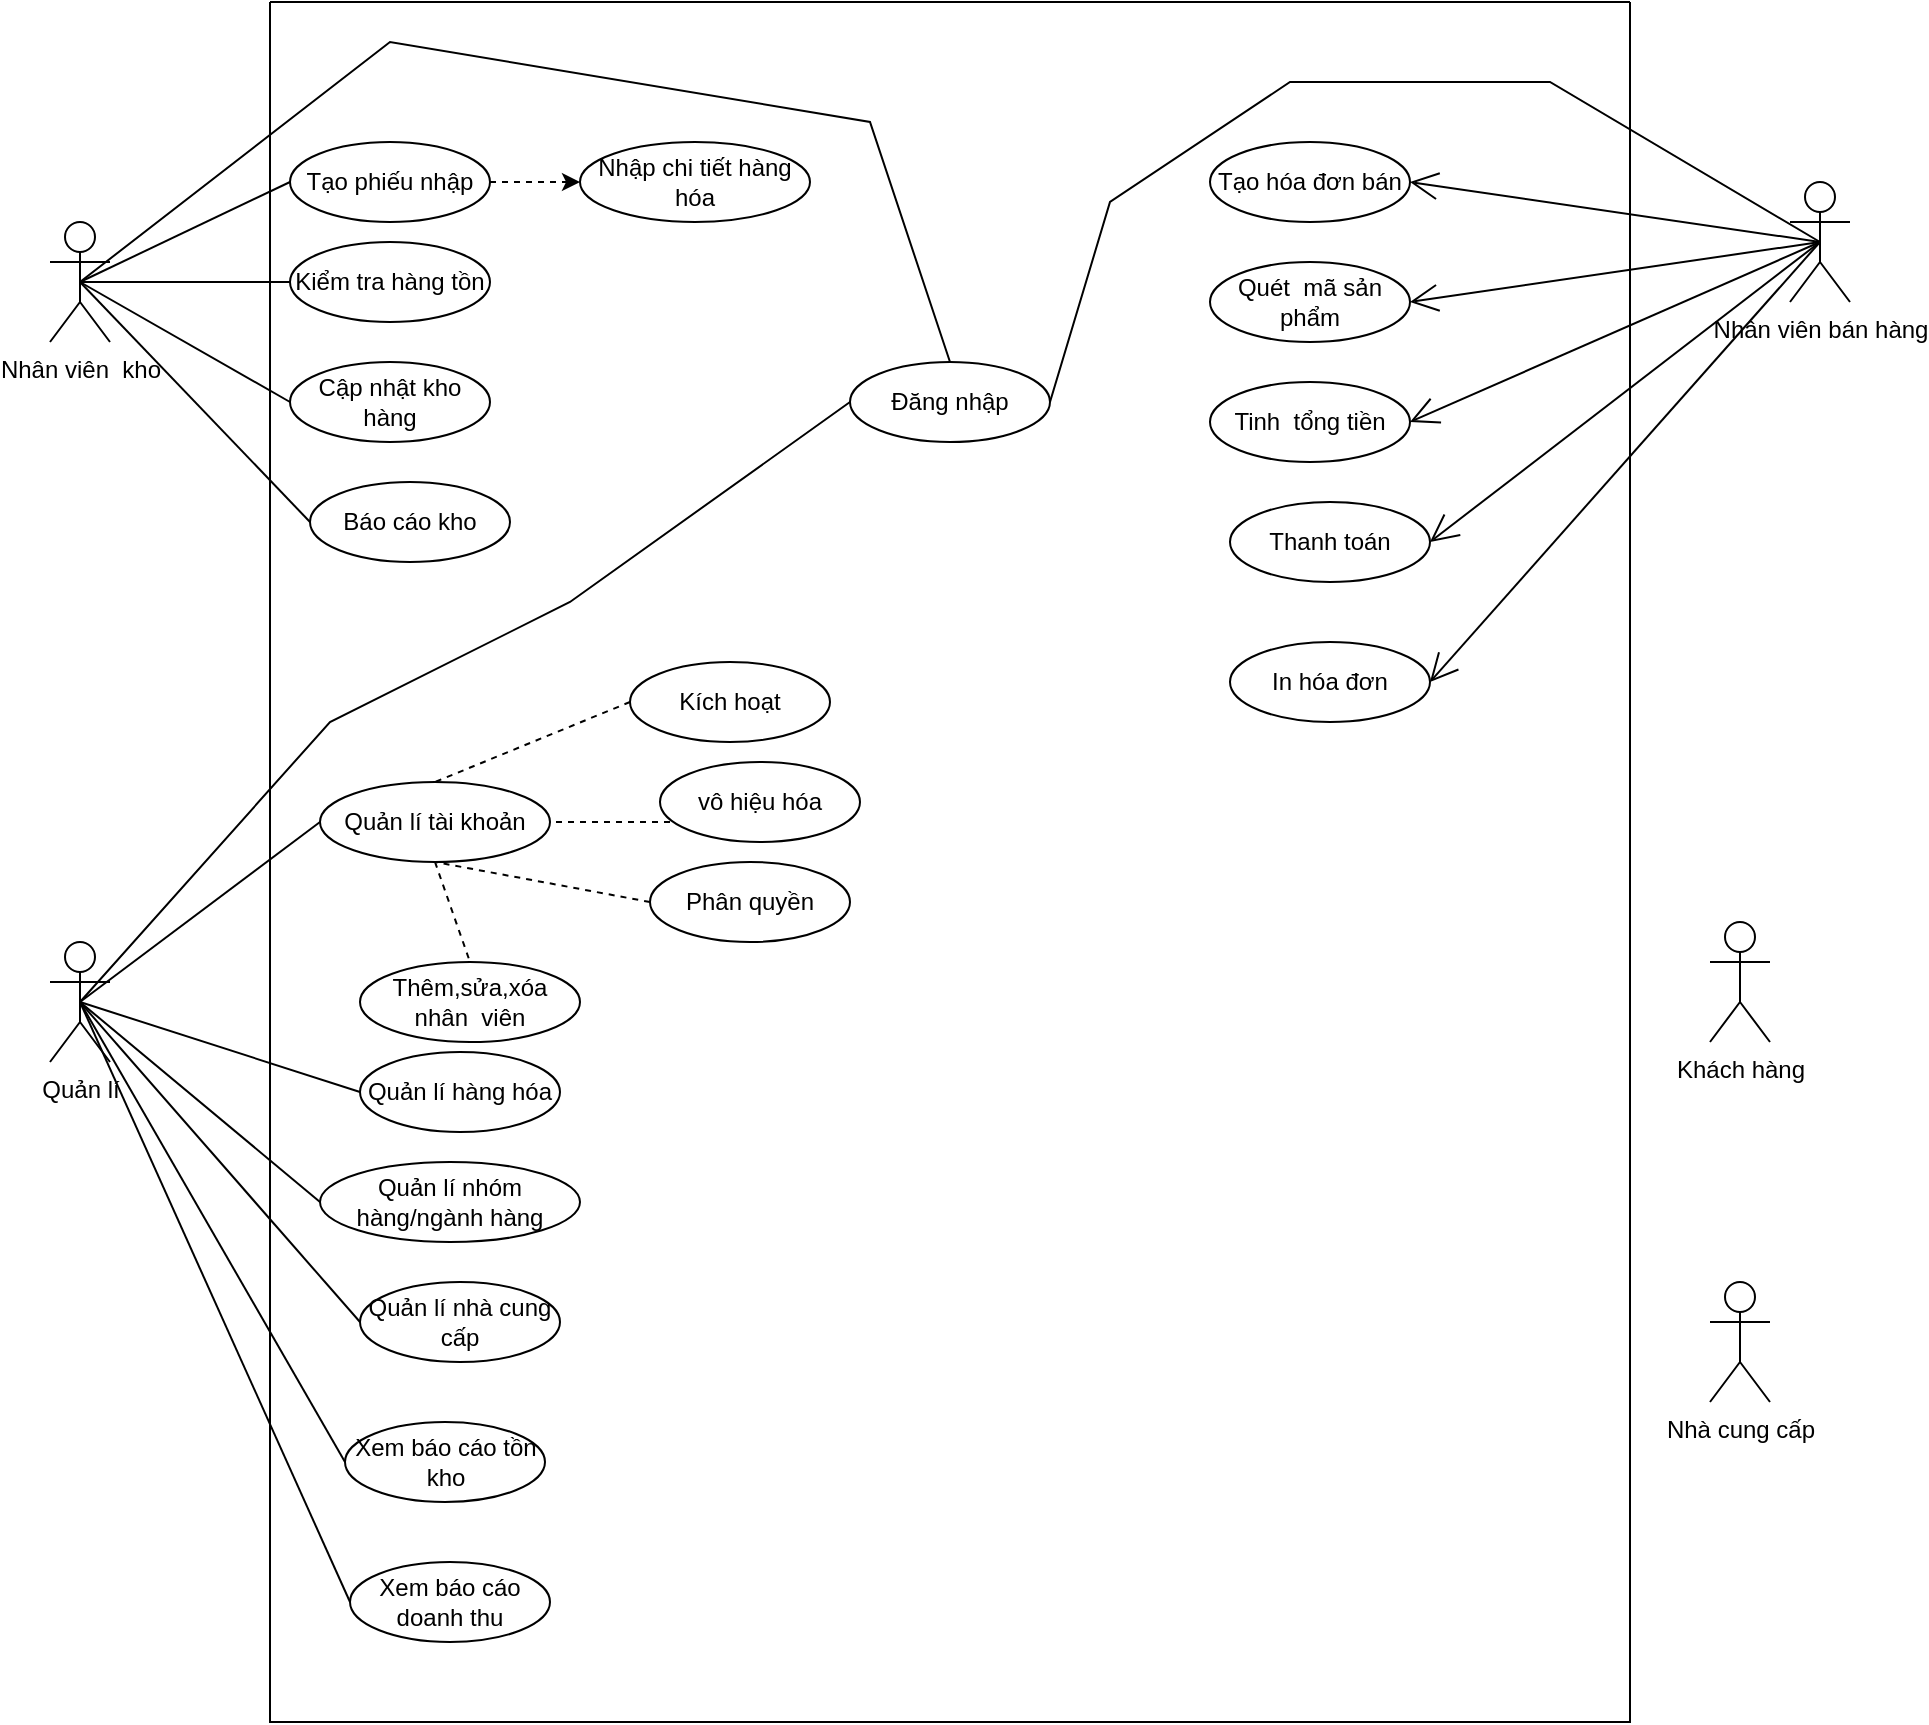 <mxfile version="26.2.9">
  <diagram name="Page-1" id="aCjut0w4raxFcOA5TNpp">
    <mxGraphModel dx="960" dy="1721" grid="1" gridSize="10" guides="1" tooltips="1" connect="1" arrows="1" fold="1" page="1" pageScale="1" pageWidth="827" pageHeight="1169" math="0" shadow="0">
      <root>
        <mxCell id="0" />
        <mxCell id="1" parent="0" />
        <mxCell id="84PaPSI5aTJwHKwBoPMj-1" value="Nhân viên&amp;nbsp; kho" style="shape=umlActor;verticalLabelPosition=bottom;verticalAlign=top;html=1;outlineConnect=0;" parent="1" vertex="1">
          <mxGeometry x="110" y="-10" width="30" height="60" as="geometry" />
        </mxCell>
        <mxCell id="84PaPSI5aTJwHKwBoPMj-3" value="" style="swimlane;startSize=0;" parent="1" vertex="1">
          <mxGeometry x="220" y="-120" width="680" height="860" as="geometry" />
        </mxCell>
        <mxCell id="84PaPSI5aTJwHKwBoPMj-16" value="Cập nhật kho hàng" style="ellipse;whiteSpace=wrap;html=1;align=center;" parent="84PaPSI5aTJwHKwBoPMj-3" vertex="1">
          <mxGeometry x="10" y="180" width="100" height="40" as="geometry" />
        </mxCell>
        <mxCell id="84PaPSI5aTJwHKwBoPMj-28" style="edgeStyle=orthogonalEdgeStyle;rounded=0;orthogonalLoop=1;jettySize=auto;html=1;exitX=1;exitY=0.5;exitDx=0;exitDy=0;entryX=0;entryY=0.5;entryDx=0;entryDy=0;dashed=1;" parent="84PaPSI5aTJwHKwBoPMj-3" source="84PaPSI5aTJwHKwBoPMj-17" target="84PaPSI5aTJwHKwBoPMj-18" edge="1">
          <mxGeometry relative="1" as="geometry" />
        </mxCell>
        <mxCell id="84PaPSI5aTJwHKwBoPMj-17" value="Tạo phiếu nhập" style="ellipse;whiteSpace=wrap;html=1;align=center;" parent="84PaPSI5aTJwHKwBoPMj-3" vertex="1">
          <mxGeometry x="10" y="70" width="100" height="40" as="geometry" />
        </mxCell>
        <mxCell id="84PaPSI5aTJwHKwBoPMj-18" value="Nhập chi tiết hàng hóa" style="ellipse;whiteSpace=wrap;html=1;align=center;" parent="84PaPSI5aTJwHKwBoPMj-3" vertex="1">
          <mxGeometry x="155" y="70" width="115" height="40" as="geometry" />
        </mxCell>
        <mxCell id="84PaPSI5aTJwHKwBoPMj-21" value="Kiểm tra hàng tồn" style="ellipse;whiteSpace=wrap;html=1;align=center;" parent="84PaPSI5aTJwHKwBoPMj-3" vertex="1">
          <mxGeometry x="10" y="120" width="100" height="40" as="geometry" />
        </mxCell>
        <mxCell id="84PaPSI5aTJwHKwBoPMj-22" value="Báo cáo kho" style="ellipse;whiteSpace=wrap;html=1;align=center;" parent="84PaPSI5aTJwHKwBoPMj-3" vertex="1">
          <mxGeometry x="20" y="240" width="100" height="40" as="geometry" />
        </mxCell>
        <mxCell id="84PaPSI5aTJwHKwBoPMj-33" value="Thêm,sửa,xóa nhân&amp;nbsp; viên" style="ellipse;whiteSpace=wrap;html=1;align=center;" parent="84PaPSI5aTJwHKwBoPMj-3" vertex="1">
          <mxGeometry x="45" y="480" width="110" height="40" as="geometry" />
        </mxCell>
        <mxCell id="84PaPSI5aTJwHKwBoPMj-36" value="Quản lí tài khoản" style="ellipse;whiteSpace=wrap;html=1;align=center;" parent="84PaPSI5aTJwHKwBoPMj-3" vertex="1">
          <mxGeometry x="25" y="390" width="115" height="40" as="geometry" />
        </mxCell>
        <mxCell id="84PaPSI5aTJwHKwBoPMj-37" value="Quản lí hàng hóa" style="ellipse;whiteSpace=wrap;html=1;align=center;" parent="84PaPSI5aTJwHKwBoPMj-3" vertex="1">
          <mxGeometry x="45" y="525" width="100" height="40" as="geometry" />
        </mxCell>
        <mxCell id="84PaPSI5aTJwHKwBoPMj-38" value="Quản lí nhóm hàng/ngành hàng" style="ellipse;whiteSpace=wrap;html=1;align=center;" parent="84PaPSI5aTJwHKwBoPMj-3" vertex="1">
          <mxGeometry x="25" y="580" width="130" height="40" as="geometry" />
        </mxCell>
        <mxCell id="84PaPSI5aTJwHKwBoPMj-39" value="Quản lí nhà cung cấp" style="ellipse;whiteSpace=wrap;html=1;align=center;" parent="84PaPSI5aTJwHKwBoPMj-3" vertex="1">
          <mxGeometry x="45" y="640" width="100" height="40" as="geometry" />
        </mxCell>
        <mxCell id="84PaPSI5aTJwHKwBoPMj-40" value="Xem báo cáo tồn kho" style="ellipse;whiteSpace=wrap;html=1;align=center;" parent="84PaPSI5aTJwHKwBoPMj-3" vertex="1">
          <mxGeometry x="37.5" y="710" width="100" height="40" as="geometry" />
        </mxCell>
        <mxCell id="84PaPSI5aTJwHKwBoPMj-48" value="Xem báo cáo doanh thu" style="ellipse;whiteSpace=wrap;html=1;align=center;" parent="84PaPSI5aTJwHKwBoPMj-3" vertex="1">
          <mxGeometry x="40" y="780" width="100" height="40" as="geometry" />
        </mxCell>
        <mxCell id="84PaPSI5aTJwHKwBoPMj-50" value="Kích hoạt" style="ellipse;whiteSpace=wrap;html=1;align=center;" parent="84PaPSI5aTJwHKwBoPMj-3" vertex="1">
          <mxGeometry x="180" y="330" width="100" height="40" as="geometry" />
        </mxCell>
        <mxCell id="84PaPSI5aTJwHKwBoPMj-51" value="vô hiệu hóa" style="ellipse;whiteSpace=wrap;html=1;align=center;" parent="84PaPSI5aTJwHKwBoPMj-3" vertex="1">
          <mxGeometry x="195" y="380" width="100" height="40" as="geometry" />
        </mxCell>
        <mxCell id="84PaPSI5aTJwHKwBoPMj-52" value="Phân quyền" style="ellipse;whiteSpace=wrap;html=1;align=center;" parent="84PaPSI5aTJwHKwBoPMj-3" vertex="1">
          <mxGeometry x="190" y="430" width="100" height="40" as="geometry" />
        </mxCell>
        <mxCell id="84PaPSI5aTJwHKwBoPMj-55" value="" style="endArrow=none;endFill=0;endSize=12;html=1;rounded=0;exitX=0;exitY=0.5;exitDx=0;exitDy=0;entryX=1;entryY=0.5;entryDx=0;entryDy=0;startFill=0;dashed=1;" parent="84PaPSI5aTJwHKwBoPMj-3" target="84PaPSI5aTJwHKwBoPMj-36" edge="1">
          <mxGeometry width="160" relative="1" as="geometry">
            <mxPoint x="200" y="410" as="sourcePoint" />
            <mxPoint x="300" y="425" as="targetPoint" />
          </mxGeometry>
        </mxCell>
        <mxCell id="84PaPSI5aTJwHKwBoPMj-57" value="Tạo hóa đơn bán" style="ellipse;whiteSpace=wrap;html=1;align=center;" parent="84PaPSI5aTJwHKwBoPMj-3" vertex="1">
          <mxGeometry x="470" y="70" width="100" height="40" as="geometry" />
        </mxCell>
        <mxCell id="84PaPSI5aTJwHKwBoPMj-58" value="Quét&amp;nbsp; mã sản phẩm" style="ellipse;whiteSpace=wrap;html=1;align=center;" parent="84PaPSI5aTJwHKwBoPMj-3" vertex="1">
          <mxGeometry x="470" y="130" width="100" height="40" as="geometry" />
        </mxCell>
        <mxCell id="84PaPSI5aTJwHKwBoPMj-59" value="Tinh&amp;nbsp; tổng tiền" style="ellipse;whiteSpace=wrap;html=1;align=center;" parent="84PaPSI5aTJwHKwBoPMj-3" vertex="1">
          <mxGeometry x="470" y="190" width="100" height="40" as="geometry" />
        </mxCell>
        <mxCell id="84PaPSI5aTJwHKwBoPMj-60" value="Thanh toán" style="ellipse;whiteSpace=wrap;html=1;align=center;" parent="84PaPSI5aTJwHKwBoPMj-3" vertex="1">
          <mxGeometry x="480" y="250" width="100" height="40" as="geometry" />
        </mxCell>
        <mxCell id="84PaPSI5aTJwHKwBoPMj-61" value="In hóa đơn" style="ellipse;whiteSpace=wrap;html=1;align=center;" parent="84PaPSI5aTJwHKwBoPMj-3" vertex="1">
          <mxGeometry x="480" y="320" width="100" height="40" as="geometry" />
        </mxCell>
        <mxCell id="1fLkD347zhgeGTpue6qR-1" value="" style="endArrow=none;endFill=0;endSize=12;html=1;rounded=0;entryX=0.5;entryY=0;entryDx=0;entryDy=0;exitX=0;exitY=0.5;exitDx=0;exitDy=0;startFill=0;dashed=1;" edge="1" parent="84PaPSI5aTJwHKwBoPMj-3" source="84PaPSI5aTJwHKwBoPMj-50" target="84PaPSI5aTJwHKwBoPMj-36">
          <mxGeometry width="160" relative="1" as="geometry">
            <mxPoint x="200" y="370" as="sourcePoint" />
            <mxPoint x="320" y="675" as="targetPoint" />
          </mxGeometry>
        </mxCell>
        <mxCell id="1fLkD347zhgeGTpue6qR-2" value="" style="endArrow=none;endFill=0;endSize=12;html=1;rounded=0;exitX=0;exitY=0.5;exitDx=0;exitDy=0;entryX=0.5;entryY=1;entryDx=0;entryDy=0;startFill=0;dashed=1;" edge="1" parent="84PaPSI5aTJwHKwBoPMj-3" source="84PaPSI5aTJwHKwBoPMj-52" target="84PaPSI5aTJwHKwBoPMj-36">
          <mxGeometry width="160" relative="1" as="geometry">
            <mxPoint x="330" y="655" as="sourcePoint" />
            <mxPoint x="287" y="605" as="targetPoint" />
          </mxGeometry>
        </mxCell>
        <mxCell id="1fLkD347zhgeGTpue6qR-3" value="Đăng nhập" style="ellipse;whiteSpace=wrap;html=1;align=center;" vertex="1" parent="84PaPSI5aTJwHKwBoPMj-3">
          <mxGeometry x="290" y="180" width="100" height="40" as="geometry" />
        </mxCell>
        <mxCell id="1fLkD347zhgeGTpue6qR-7" value="" style="endArrow=none;endFill=1;endSize=12;html=1;rounded=0;exitX=0.5;exitY=1;exitDx=0;exitDy=0;entryX=0.5;entryY=0;entryDx=0;entryDy=0;startFill=0;dashed=1;" edge="1" parent="84PaPSI5aTJwHKwBoPMj-3" source="84PaPSI5aTJwHKwBoPMj-36" target="84PaPSI5aTJwHKwBoPMj-33">
          <mxGeometry width="160" relative="1" as="geometry">
            <mxPoint x="280" y="400" as="sourcePoint" />
            <mxPoint x="440" y="400" as="targetPoint" />
          </mxGeometry>
        </mxCell>
        <mxCell id="84PaPSI5aTJwHKwBoPMj-6" value="Nhân viên bán hàng" style="shape=umlActor;verticalLabelPosition=bottom;verticalAlign=top;html=1;outlineConnect=0;" parent="1" vertex="1">
          <mxGeometry x="980" y="-30" width="30" height="60" as="geometry" />
        </mxCell>
        <mxCell id="84PaPSI5aTJwHKwBoPMj-7" value="Quản lí" style="shape=umlActor;verticalLabelPosition=bottom;verticalAlign=top;html=1;outlineConnect=0;" parent="1" vertex="1">
          <mxGeometry x="110" y="350" width="30" height="60" as="geometry" />
        </mxCell>
        <mxCell id="84PaPSI5aTJwHKwBoPMj-8" value="Nhà cung cấp" style="shape=umlActor;verticalLabelPosition=bottom;verticalAlign=top;html=1;outlineConnect=0;" parent="1" vertex="1">
          <mxGeometry x="940" y="520" width="30" height="60" as="geometry" />
        </mxCell>
        <mxCell id="84PaPSI5aTJwHKwBoPMj-9" value="Khách hàng" style="shape=umlActor;verticalLabelPosition=bottom;verticalAlign=top;html=1;outlineConnect=0;" parent="1" vertex="1">
          <mxGeometry x="940" y="340" width="30" height="60" as="geometry" />
        </mxCell>
        <mxCell id="84PaPSI5aTJwHKwBoPMj-24" value="" style="endArrow=none;endFill=1;endSize=12;html=1;rounded=0;exitX=0.5;exitY=0.5;exitDx=0;exitDy=0;exitPerimeter=0;entryX=0;entryY=0.5;entryDx=0;entryDy=0;startFill=0;" parent="1" source="84PaPSI5aTJwHKwBoPMj-1" target="84PaPSI5aTJwHKwBoPMj-17" edge="1">
          <mxGeometry width="160" relative="1" as="geometry">
            <mxPoint x="410" y="60" as="sourcePoint" />
            <mxPoint x="570" y="60" as="targetPoint" />
          </mxGeometry>
        </mxCell>
        <mxCell id="84PaPSI5aTJwHKwBoPMj-26" value="" style="endArrow=none;endFill=1;endSize=12;html=1;rounded=0;exitX=0.5;exitY=0.5;exitDx=0;exitDy=0;exitPerimeter=0;entryX=0;entryY=0.5;entryDx=0;entryDy=0;startFill=0;" parent="1" source="84PaPSI5aTJwHKwBoPMj-1" target="84PaPSI5aTJwHKwBoPMj-16" edge="1">
          <mxGeometry width="160" relative="1" as="geometry">
            <mxPoint x="410" y="60" as="sourcePoint" />
            <mxPoint x="570" y="60" as="targetPoint" />
          </mxGeometry>
        </mxCell>
        <mxCell id="84PaPSI5aTJwHKwBoPMj-27" value="" style="endArrow=none;endFill=1;endSize=12;html=1;rounded=0;exitX=0.5;exitY=0.5;exitDx=0;exitDy=0;exitPerimeter=0;entryX=0;entryY=0.5;entryDx=0;entryDy=0;startFill=0;" parent="1" source="84PaPSI5aTJwHKwBoPMj-1" target="84PaPSI5aTJwHKwBoPMj-21" edge="1">
          <mxGeometry width="160" relative="1" as="geometry">
            <mxPoint x="410" y="60" as="sourcePoint" />
            <mxPoint x="570" y="60" as="targetPoint" />
          </mxGeometry>
        </mxCell>
        <mxCell id="84PaPSI5aTJwHKwBoPMj-32" value="" style="endArrow=none;endFill=1;endSize=12;html=1;rounded=0;exitX=0.5;exitY=0.5;exitDx=0;exitDy=0;exitPerimeter=0;entryX=0;entryY=0.5;entryDx=0;entryDy=0;startFill=0;" parent="1" source="84PaPSI5aTJwHKwBoPMj-1" target="84PaPSI5aTJwHKwBoPMj-22" edge="1">
          <mxGeometry width="160" relative="1" as="geometry">
            <mxPoint x="420" y="-20" as="sourcePoint" />
            <mxPoint x="580" y="-20" as="targetPoint" />
          </mxGeometry>
        </mxCell>
        <mxCell id="84PaPSI5aTJwHKwBoPMj-42" value="" style="endArrow=none;endFill=1;endSize=12;html=1;rounded=0;exitX=0.5;exitY=0.5;exitDx=0;exitDy=0;exitPerimeter=0;entryX=0;entryY=0.5;entryDx=0;entryDy=0;startFill=0;" parent="1" source="84PaPSI5aTJwHKwBoPMj-7" target="84PaPSI5aTJwHKwBoPMj-36" edge="1">
          <mxGeometry width="160" relative="1" as="geometry">
            <mxPoint x="420" y="410" as="sourcePoint" />
            <mxPoint x="580" y="410" as="targetPoint" />
          </mxGeometry>
        </mxCell>
        <mxCell id="84PaPSI5aTJwHKwBoPMj-43" value="" style="endArrow=none;endFill=1;endSize=12;html=1;rounded=0;exitX=0.5;exitY=0.5;exitDx=0;exitDy=0;exitPerimeter=0;entryX=0;entryY=0.5;entryDx=0;entryDy=0;startFill=0;" parent="1" source="84PaPSI5aTJwHKwBoPMj-7" target="84PaPSI5aTJwHKwBoPMj-37" edge="1">
          <mxGeometry width="160" relative="1" as="geometry">
            <mxPoint x="420" y="410" as="sourcePoint" />
            <mxPoint x="580" y="410" as="targetPoint" />
          </mxGeometry>
        </mxCell>
        <mxCell id="84PaPSI5aTJwHKwBoPMj-44" value="" style="endArrow=none;endFill=1;endSize=12;html=1;rounded=0;exitX=0.5;exitY=0.5;exitDx=0;exitDy=0;exitPerimeter=0;entryX=0;entryY=0.5;entryDx=0;entryDy=0;startFill=0;" parent="1" source="84PaPSI5aTJwHKwBoPMj-7" target="84PaPSI5aTJwHKwBoPMj-38" edge="1">
          <mxGeometry width="160" relative="1" as="geometry">
            <mxPoint x="420" y="410" as="sourcePoint" />
            <mxPoint x="580" y="410" as="targetPoint" />
          </mxGeometry>
        </mxCell>
        <mxCell id="84PaPSI5aTJwHKwBoPMj-45" value="" style="endArrow=none;endFill=1;endSize=12;html=1;rounded=0;exitX=0.5;exitY=0.5;exitDx=0;exitDy=0;exitPerimeter=0;entryX=0;entryY=0.5;entryDx=0;entryDy=0;startFill=0;" parent="1" source="84PaPSI5aTJwHKwBoPMj-7" target="84PaPSI5aTJwHKwBoPMj-39" edge="1">
          <mxGeometry width="160" relative="1" as="geometry">
            <mxPoint x="420" y="410" as="sourcePoint" />
            <mxPoint x="580" y="410" as="targetPoint" />
          </mxGeometry>
        </mxCell>
        <mxCell id="84PaPSI5aTJwHKwBoPMj-46" value="" style="endArrow=none;endFill=1;endSize=12;html=1;rounded=0;exitX=0.5;exitY=0.5;exitDx=0;exitDy=0;exitPerimeter=0;entryX=0;entryY=0.5;entryDx=0;entryDy=0;startFill=0;" parent="1" source="84PaPSI5aTJwHKwBoPMj-7" target="84PaPSI5aTJwHKwBoPMj-40" edge="1">
          <mxGeometry width="160" relative="1" as="geometry">
            <mxPoint x="420" y="410" as="sourcePoint" />
            <mxPoint x="580" y="410" as="targetPoint" />
          </mxGeometry>
        </mxCell>
        <mxCell id="84PaPSI5aTJwHKwBoPMj-49" value="" style="endArrow=none;endFill=1;endSize=12;html=1;rounded=0;exitX=0.5;exitY=0.5;exitDx=0;exitDy=0;exitPerimeter=0;entryX=0;entryY=0.5;entryDx=0;entryDy=0;startFill=0;" parent="1" source="84PaPSI5aTJwHKwBoPMj-7" target="84PaPSI5aTJwHKwBoPMj-48" edge="1">
          <mxGeometry width="160" relative="1" as="geometry">
            <mxPoint x="420" y="410" as="sourcePoint" />
            <mxPoint x="580" y="410" as="targetPoint" />
          </mxGeometry>
        </mxCell>
        <mxCell id="84PaPSI5aTJwHKwBoPMj-62" value="" style="endArrow=open;endFill=1;endSize=12;html=1;rounded=0;exitX=0.5;exitY=0.5;exitDx=0;exitDy=0;exitPerimeter=0;entryX=1;entryY=0.5;entryDx=0;entryDy=0;" parent="1" source="84PaPSI5aTJwHKwBoPMj-6" target="84PaPSI5aTJwHKwBoPMj-57" edge="1">
          <mxGeometry width="160" relative="1" as="geometry">
            <mxPoint x="600" y="170" as="sourcePoint" />
            <mxPoint x="760" y="170" as="targetPoint" />
          </mxGeometry>
        </mxCell>
        <mxCell id="84PaPSI5aTJwHKwBoPMj-63" value="" style="endArrow=open;endFill=1;endSize=12;html=1;rounded=0;exitX=0.5;exitY=0.5;exitDx=0;exitDy=0;exitPerimeter=0;entryX=1;entryY=0.5;entryDx=0;entryDy=0;" parent="1" source="84PaPSI5aTJwHKwBoPMj-6" target="84PaPSI5aTJwHKwBoPMj-58" edge="1">
          <mxGeometry width="160" relative="1" as="geometry">
            <mxPoint x="600" y="170" as="sourcePoint" />
            <mxPoint x="760" y="170" as="targetPoint" />
          </mxGeometry>
        </mxCell>
        <mxCell id="84PaPSI5aTJwHKwBoPMj-64" value="" style="endArrow=open;endFill=1;endSize=12;html=1;rounded=0;exitX=0.5;exitY=0.5;exitDx=0;exitDy=0;exitPerimeter=0;entryX=1;entryY=0.5;entryDx=0;entryDy=0;" parent="1" source="84PaPSI5aTJwHKwBoPMj-6" target="84PaPSI5aTJwHKwBoPMj-59" edge="1">
          <mxGeometry width="160" relative="1" as="geometry">
            <mxPoint x="600" y="170" as="sourcePoint" />
            <mxPoint x="760" y="170" as="targetPoint" />
          </mxGeometry>
        </mxCell>
        <mxCell id="84PaPSI5aTJwHKwBoPMj-65" value="" style="endArrow=open;endFill=1;endSize=12;html=1;rounded=0;exitX=0.5;exitY=0.5;exitDx=0;exitDy=0;exitPerimeter=0;entryX=1;entryY=0.5;entryDx=0;entryDy=0;" parent="1" source="84PaPSI5aTJwHKwBoPMj-6" target="84PaPSI5aTJwHKwBoPMj-60" edge="1">
          <mxGeometry width="160" relative="1" as="geometry">
            <mxPoint x="600" y="170" as="sourcePoint" />
            <mxPoint x="760" y="170" as="targetPoint" />
          </mxGeometry>
        </mxCell>
        <mxCell id="84PaPSI5aTJwHKwBoPMj-66" value="" style="endArrow=open;endFill=1;endSize=12;html=1;rounded=0;exitX=0.5;exitY=0.5;exitDx=0;exitDy=0;exitPerimeter=0;entryX=1;entryY=0.5;entryDx=0;entryDy=0;" parent="1" source="84PaPSI5aTJwHKwBoPMj-6" target="84PaPSI5aTJwHKwBoPMj-61" edge="1">
          <mxGeometry width="160" relative="1" as="geometry">
            <mxPoint x="600" y="170" as="sourcePoint" />
            <mxPoint x="760" y="170" as="targetPoint" />
          </mxGeometry>
        </mxCell>
        <mxCell id="1fLkD347zhgeGTpue6qR-4" value="" style="endArrow=none;endFill=1;endSize=12;html=1;rounded=0;exitX=0.5;exitY=0.5;exitDx=0;exitDy=0;exitPerimeter=0;entryX=0;entryY=0.5;entryDx=0;entryDy=0;startFill=0;" edge="1" parent="1" source="84PaPSI5aTJwHKwBoPMj-7" target="1fLkD347zhgeGTpue6qR-3">
          <mxGeometry width="160" relative="1" as="geometry">
            <mxPoint x="560" y="260" as="sourcePoint" />
            <mxPoint x="688" y="170" as="targetPoint" />
            <Array as="points">
              <mxPoint x="250" y="240" />
              <mxPoint x="370" y="180" />
            </Array>
          </mxGeometry>
        </mxCell>
        <mxCell id="1fLkD347zhgeGTpue6qR-6" value="" style="endArrow=none;endFill=1;endSize=12;html=1;rounded=0;exitX=1;exitY=0.5;exitDx=0;exitDy=0;entryX=0.5;entryY=0.5;entryDx=0;entryDy=0;startFill=0;entryPerimeter=0;" edge="1" parent="1" source="1fLkD347zhgeGTpue6qR-3" target="84PaPSI5aTJwHKwBoPMj-6">
          <mxGeometry width="160" relative="1" as="geometry">
            <mxPoint x="650" y="200" as="sourcePoint" />
            <mxPoint x="778" y="110" as="targetPoint" />
            <Array as="points">
              <mxPoint x="640" y="-20" />
              <mxPoint x="730" y="-80" />
              <mxPoint x="860" y="-80" />
            </Array>
          </mxGeometry>
        </mxCell>
        <mxCell id="1fLkD347zhgeGTpue6qR-37" value="" style="endArrow=none;endFill=1;endSize=12;html=1;rounded=0;exitX=0.5;exitY=0.5;exitDx=0;exitDy=0;exitPerimeter=0;entryX=0.5;entryY=0;entryDx=0;entryDy=0;startFill=0;" edge="1" parent="1" source="84PaPSI5aTJwHKwBoPMj-1" target="1fLkD347zhgeGTpue6qR-3">
          <mxGeometry width="160" relative="1" as="geometry">
            <mxPoint x="570" y="-20" as="sourcePoint" />
            <mxPoint x="675" y="-80" as="targetPoint" />
            <Array as="points">
              <mxPoint x="280" y="-100" />
              <mxPoint x="520" y="-60" />
            </Array>
          </mxGeometry>
        </mxCell>
      </root>
    </mxGraphModel>
  </diagram>
</mxfile>
